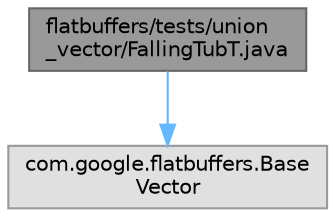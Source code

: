 digraph "flatbuffers/tests/union_vector/FallingTubT.java"
{
 // LATEX_PDF_SIZE
  bgcolor="transparent";
  edge [fontname=Helvetica,fontsize=10,labelfontname=Helvetica,labelfontsize=10];
  node [fontname=Helvetica,fontsize=10,shape=box,height=0.2,width=0.4];
  Node1 [id="Node000001",label="flatbuffers/tests/union\l_vector/FallingTubT.java",height=0.2,width=0.4,color="gray40", fillcolor="grey60", style="filled", fontcolor="black",tooltip=" "];
  Node1 -> Node2 [id="edge1_Node000001_Node000002",color="steelblue1",style="solid",tooltip=" "];
  Node2 [id="Node000002",label="com.google.flatbuffers.Base\lVector",height=0.2,width=0.4,color="grey60", fillcolor="#E0E0E0", style="filled",tooltip=" "];
}
